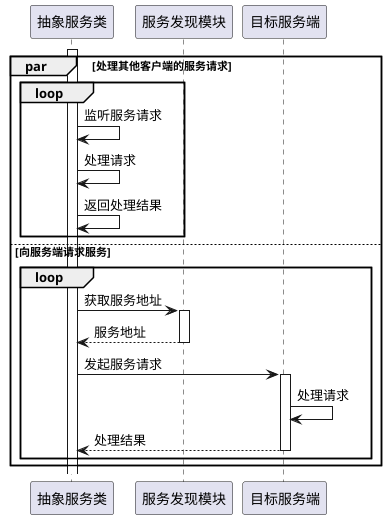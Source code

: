 @startuml

par 处理其他客户端的服务请求
loop
activate 抽象服务类
抽象服务类 -> 抽象服务类 : 监听服务请求
抽象服务类 -> 抽象服务类 : 处理请求
抽象服务类 -> 抽象服务类 : 返回处理结果
end
else 向服务端请求服务
activate 抽象服务类
loop
抽象服务类 -> 服务发现模块 : 获取服务地址
activate  服务发现模块
return 服务地址
抽象服务类 -> 目标服务端 : 发起服务请求
activate 目标服务端
目标服务端 -> 目标服务端 :处理请求
return 处理结果

end
end

@enduml